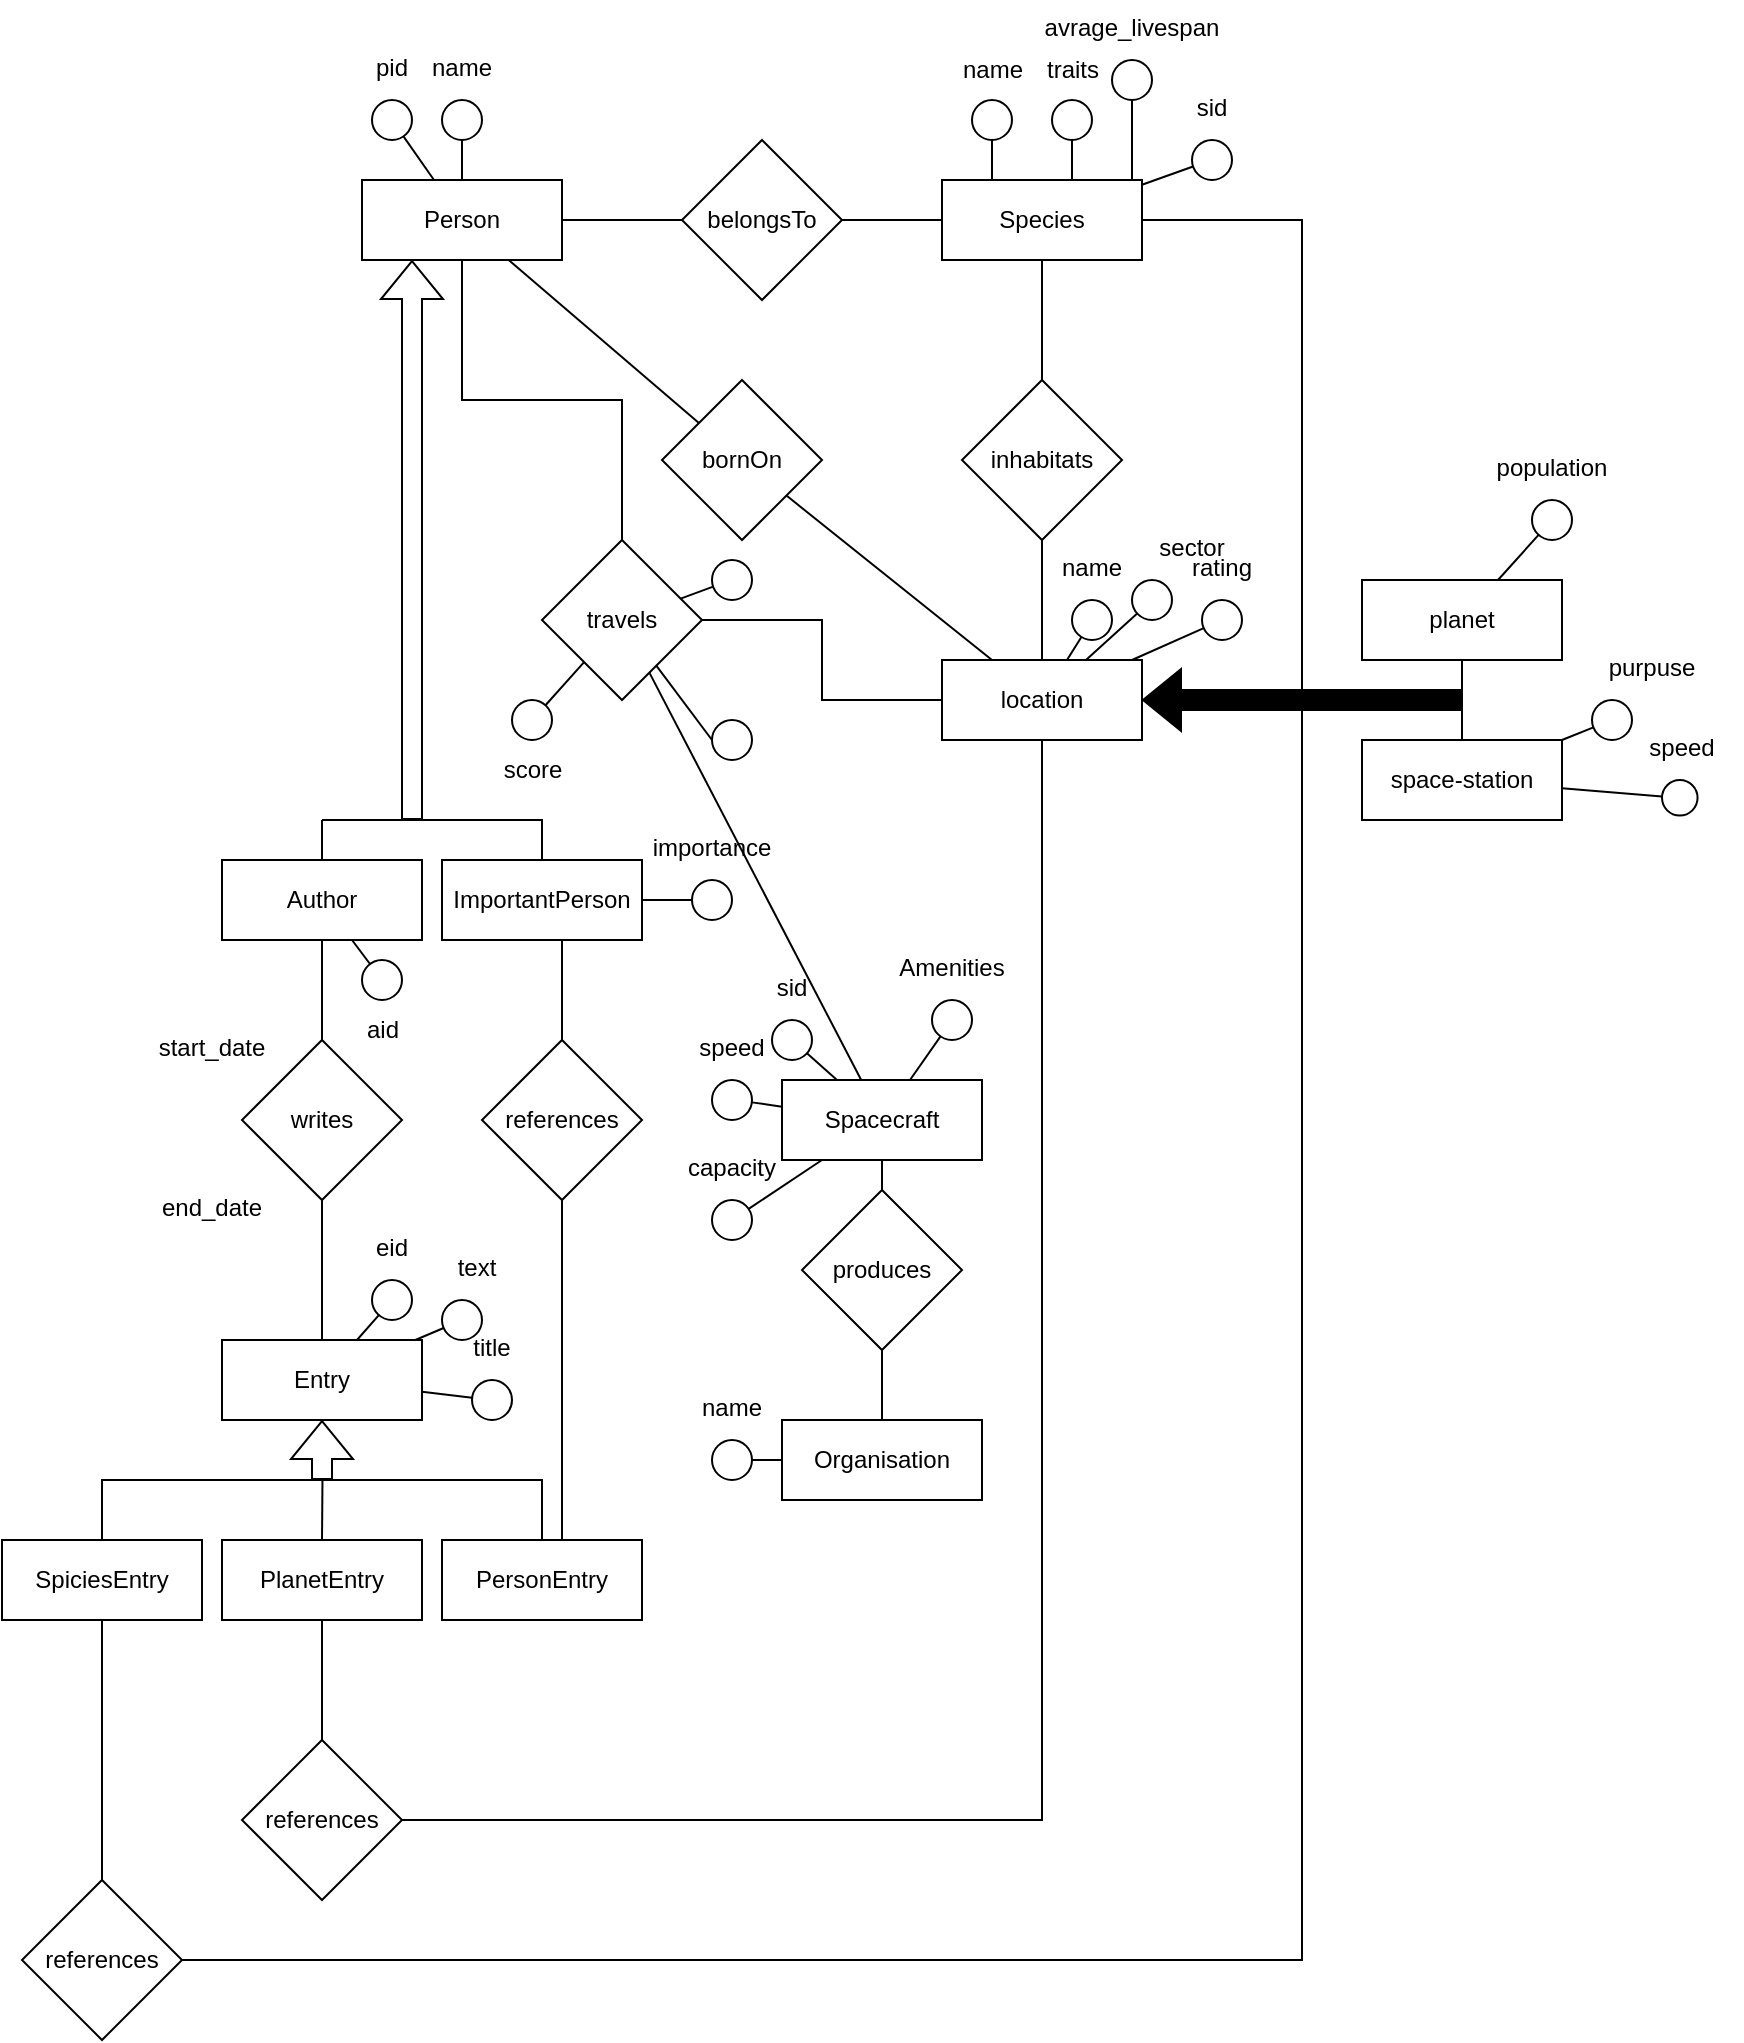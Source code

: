 <mxfile version="24.7.14">
  <diagram name="Page-1" id="EGjIxekPwjg60Np0V5Q-">
    <mxGraphModel dx="2044" dy="831" grid="1" gridSize="10" guides="1" tooltips="1" connect="1" arrows="1" fold="1" page="1" pageScale="1" pageWidth="850" pageHeight="1100" math="0" shadow="0">
      <root>
        <mxCell id="0" />
        <mxCell id="1" parent="0" />
        <mxCell id="11CK9iJi00jFI3J6nmtW-14" value="" style="edgeStyle=orthogonalEdgeStyle;rounded=0;orthogonalLoop=1;jettySize=auto;html=1;fontFamily=Helvetica;fontSize=12;fontColor=default;endArrow=none;endFill=0;" parent="1" source="11CK9iJi00jFI3J6nmtW-12" edge="1">
          <mxGeometry relative="1" as="geometry">
            <mxPoint x="220" y="410" as="targetPoint" />
          </mxGeometry>
        </mxCell>
        <mxCell id="11CK9iJi00jFI3J6nmtW-18" value="" style="edgeStyle=orthogonalEdgeStyle;rounded=0;orthogonalLoop=1;jettySize=auto;html=1;fontFamily=Helvetica;fontSize=12;fontColor=default;endArrow=none;endFill=0;" parent="1" source="11CK9iJi00jFI3J6nmtW-12" target="11CK9iJi00jFI3J6nmtW-17" edge="1">
          <mxGeometry relative="1" as="geometry" />
        </mxCell>
        <mxCell id="11CK9iJi00jFI3J6nmtW-87" value="" style="edgeStyle=none;rounded=0;orthogonalLoop=1;jettySize=auto;html=1;strokeColor=default;align=center;verticalAlign=middle;fontFamily=Helvetica;fontSize=12;fontColor=default;labelBackgroundColor=default;endArrow=none;endFill=0;" parent="1" source="11CK9iJi00jFI3J6nmtW-12" target="11CK9iJi00jFI3J6nmtW-86" edge="1">
          <mxGeometry relative="1" as="geometry" />
        </mxCell>
        <mxCell id="uLevvxUi9zp1wbIo4ASA-21" style="edgeStyle=orthogonalEdgeStyle;rounded=0;orthogonalLoop=1;jettySize=auto;html=1;entryX=0.5;entryY=0;entryDx=0;entryDy=0;endArrow=none;endFill=0;" edge="1" parent="1" source="11CK9iJi00jFI3J6nmtW-12" target="11CK9iJi00jFI3J6nmtW-124">
          <mxGeometry relative="1" as="geometry" />
        </mxCell>
        <mxCell id="11CK9iJi00jFI3J6nmtW-12" value="Person" style="whiteSpace=wrap;html=1;align=center;rounded=0;strokeColor=default;verticalAlign=middle;fontFamily=Helvetica;fontSize=12;fontColor=default;fillColor=default;" parent="1" vertex="1">
          <mxGeometry x="170" y="430" width="100" height="40" as="geometry" />
        </mxCell>
        <mxCell id="11CK9iJi00jFI3J6nmtW-26" value="" style="edgeStyle=orthogonalEdgeStyle;rounded=0;orthogonalLoop=1;jettySize=auto;html=1;fontFamily=Helvetica;fontSize=12;fontColor=default;endArrow=none;endFill=0;" parent="1" source="11CK9iJi00jFI3J6nmtW-16" target="11CK9iJi00jFI3J6nmtW-25" edge="1">
          <mxGeometry relative="1" as="geometry" />
        </mxCell>
        <mxCell id="11CK9iJi00jFI3J6nmtW-16" value="Species" style="whiteSpace=wrap;html=1;align=center;rounded=0;strokeColor=default;verticalAlign=middle;fontFamily=Helvetica;fontSize=12;fontColor=default;fillColor=default;" parent="1" vertex="1">
          <mxGeometry x="460" y="430" width="100" height="40" as="geometry" />
        </mxCell>
        <mxCell id="11CK9iJi00jFI3J6nmtW-19" value="" style="edgeStyle=orthogonalEdgeStyle;rounded=0;orthogonalLoop=1;jettySize=auto;html=1;fontFamily=Helvetica;fontSize=12;fontColor=default;endArrow=none;endFill=0;" parent="1" source="11CK9iJi00jFI3J6nmtW-17" target="11CK9iJi00jFI3J6nmtW-16" edge="1">
          <mxGeometry relative="1" as="geometry" />
        </mxCell>
        <mxCell id="11CK9iJi00jFI3J6nmtW-17" value="belongsTo" style="rhombus;whiteSpace=wrap;html=1;rounded=0;" parent="1" vertex="1">
          <mxGeometry x="330" y="410" width="80" height="80" as="geometry" />
        </mxCell>
        <mxCell id="11CK9iJi00jFI3J6nmtW-20" value="location" style="whiteSpace=wrap;html=1;align=center;rounded=0;strokeColor=default;verticalAlign=middle;fontFamily=Helvetica;fontSize=12;fontColor=default;fillColor=default;" parent="1" vertex="1">
          <mxGeometry x="460" y="670" width="100" height="40" as="geometry" />
        </mxCell>
        <mxCell id="11CK9iJi00jFI3J6nmtW-27" value="" style="edgeStyle=orthogonalEdgeStyle;rounded=0;orthogonalLoop=1;jettySize=auto;html=1;fontFamily=Helvetica;fontSize=12;fontColor=default;endArrow=none;endFill=0;" parent="1" source="11CK9iJi00jFI3J6nmtW-25" target="11CK9iJi00jFI3J6nmtW-20" edge="1">
          <mxGeometry relative="1" as="geometry" />
        </mxCell>
        <mxCell id="11CK9iJi00jFI3J6nmtW-25" value="inhabitats" style="rhombus;whiteSpace=wrap;html=1;rounded=0;" parent="1" vertex="1">
          <mxGeometry x="470" y="530" width="80" height="80" as="geometry" />
        </mxCell>
        <mxCell id="11CK9iJi00jFI3J6nmtW-34" style="edgeStyle=orthogonalEdgeStyle;rounded=0;orthogonalLoop=1;jettySize=auto;html=1;entryX=0.75;entryY=0;entryDx=0;entryDy=0;strokeColor=default;align=center;verticalAlign=middle;fontFamily=Helvetica;fontSize=12;fontColor=default;labelBackgroundColor=default;endArrow=none;endFill=0;" parent="1" target="11CK9iJi00jFI3J6nmtW-16" edge="1">
          <mxGeometry relative="1" as="geometry">
            <mxPoint x="525" y="400" as="sourcePoint" />
            <Array as="points">
              <mxPoint x="525" y="430" />
            </Array>
          </mxGeometry>
        </mxCell>
        <mxCell id="11CK9iJi00jFI3J6nmtW-44" value="" style="group" parent="1" vertex="1" connectable="0">
          <mxGeometry x="460" y="360" width="50" height="50" as="geometry" />
        </mxCell>
        <mxCell id="11CK9iJi00jFI3J6nmtW-41" value="" style="ellipse;whiteSpace=wrap;html=1;aspect=fixed;rounded=0;strokeColor=default;align=center;verticalAlign=middle;fontFamily=Helvetica;fontSize=12;fontColor=default;labelBackgroundColor=default;fillColor=default;" parent="11CK9iJi00jFI3J6nmtW-44" vertex="1">
          <mxGeometry x="15" y="30" width="20" height="20" as="geometry" />
        </mxCell>
        <mxCell id="11CK9iJi00jFI3J6nmtW-43" value="name" style="text;html=1;align=center;verticalAlign=middle;resizable=0;points=[];autosize=1;strokeColor=none;fillColor=none;fontFamily=Helvetica;fontSize=12;fontColor=default;labelBackgroundColor=default;" parent="11CK9iJi00jFI3J6nmtW-44" vertex="1">
          <mxGeometry width="50" height="30" as="geometry" />
        </mxCell>
        <mxCell id="11CK9iJi00jFI3J6nmtW-46" value="" style="group" parent="1" vertex="1" connectable="0">
          <mxGeometry x="500" y="360" width="50" height="50" as="geometry" />
        </mxCell>
        <mxCell id="11CK9iJi00jFI3J6nmtW-47" value="" style="ellipse;whiteSpace=wrap;html=1;aspect=fixed;rounded=0;strokeColor=default;align=center;verticalAlign=middle;fontFamily=Helvetica;fontSize=12;fontColor=default;labelBackgroundColor=default;fillColor=default;" parent="11CK9iJi00jFI3J6nmtW-46" vertex="1">
          <mxGeometry x="15" y="30" width="20" height="20" as="geometry" />
        </mxCell>
        <mxCell id="11CK9iJi00jFI3J6nmtW-48" value="traits" style="text;html=1;align=center;verticalAlign=middle;resizable=0;points=[];autosize=1;strokeColor=none;fillColor=none;fontFamily=Helvetica;fontSize=12;fontColor=default;labelBackgroundColor=default;" parent="11CK9iJi00jFI3J6nmtW-46" vertex="1">
          <mxGeometry width="50" height="30" as="geometry" />
        </mxCell>
        <mxCell id="11CK9iJi00jFI3J6nmtW-57" value="avrage_livespan" style="group" parent="1" vertex="1" connectable="0">
          <mxGeometry x="530" y="340" width="50" height="50" as="geometry" />
        </mxCell>
        <mxCell id="11CK9iJi00jFI3J6nmtW-58" value="" style="ellipse;whiteSpace=wrap;html=1;aspect=fixed;rounded=0;strokeColor=default;align=center;verticalAlign=middle;fontFamily=Helvetica;fontSize=12;fontColor=default;labelBackgroundColor=default;fillColor=default;" parent="11CK9iJi00jFI3J6nmtW-57" vertex="1">
          <mxGeometry x="15" y="30" width="20" height="20" as="geometry" />
        </mxCell>
        <mxCell id="11CK9iJi00jFI3J6nmtW-59" value="" style="edgeStyle=none;rounded=0;orthogonalLoop=1;jettySize=auto;html=1;strokeColor=default;align=center;verticalAlign=middle;fontFamily=Helvetica;fontSize=12;fontColor=default;labelBackgroundColor=default;endArrow=none;endFill=0;entryX=0.25;entryY=0;entryDx=0;entryDy=0;" parent="1" source="11CK9iJi00jFI3J6nmtW-41" target="11CK9iJi00jFI3J6nmtW-16" edge="1">
          <mxGeometry relative="1" as="geometry" />
        </mxCell>
        <mxCell id="11CK9iJi00jFI3J6nmtW-67" style="rounded=0;orthogonalLoop=1;jettySize=auto;html=1;strokeColor=default;align=center;verticalAlign=middle;fontFamily=Helvetica;fontSize=12;fontColor=default;labelBackgroundColor=default;endArrow=none;endFill=0;" parent="1" source="11CK9iJi00jFI3J6nmtW-58" edge="1">
          <mxGeometry relative="1" as="geometry">
            <mxPoint x="555" y="430" as="targetPoint" />
          </mxGeometry>
        </mxCell>
        <mxCell id="11CK9iJi00jFI3J6nmtW-68" value="name" style="group" parent="1" vertex="1" connectable="0">
          <mxGeometry x="195" y="360" width="50" height="50" as="geometry" />
        </mxCell>
        <mxCell id="11CK9iJi00jFI3J6nmtW-69" value="" style="ellipse;whiteSpace=wrap;html=1;aspect=fixed;rounded=0;strokeColor=default;align=center;verticalAlign=middle;fontFamily=Helvetica;fontSize=12;fontColor=default;labelBackgroundColor=default;fillColor=default;" parent="11CK9iJi00jFI3J6nmtW-68" vertex="1">
          <mxGeometry x="15" y="30" width="20" height="20" as="geometry" />
        </mxCell>
        <mxCell id="11CK9iJi00jFI3J6nmtW-71" value="name" style="group" parent="1" vertex="1" connectable="0">
          <mxGeometry x="510" y="610" width="50" height="50" as="geometry" />
        </mxCell>
        <mxCell id="11CK9iJi00jFI3J6nmtW-72" value="" style="ellipse;whiteSpace=wrap;html=1;aspect=fixed;rounded=0;strokeColor=default;align=center;verticalAlign=middle;fontFamily=Helvetica;fontSize=12;fontColor=default;labelBackgroundColor=default;fillColor=default;" parent="11CK9iJi00jFI3J6nmtW-71" vertex="1">
          <mxGeometry x="15" y="30" width="20" height="20" as="geometry" />
        </mxCell>
        <mxCell id="11CK9iJi00jFI3J6nmtW-73" value="" style="edgeStyle=none;rounded=0;orthogonalLoop=1;jettySize=auto;html=1;strokeColor=default;align=center;verticalAlign=middle;fontFamily=Helvetica;fontSize=12;fontColor=default;labelBackgroundColor=default;endArrow=none;endFill=0;" parent="1" source="11CK9iJi00jFI3J6nmtW-72" target="11CK9iJi00jFI3J6nmtW-20" edge="1">
          <mxGeometry relative="1" as="geometry" />
        </mxCell>
        <mxCell id="11CK9iJi00jFI3J6nmtW-74" value="sector" style="group" parent="1" vertex="1" connectable="0">
          <mxGeometry x="540" y="600" width="90" height="100" as="geometry" />
        </mxCell>
        <mxCell id="11CK9iJi00jFI3J6nmtW-75" value="" style="ellipse;whiteSpace=wrap;html=1;aspect=fixed;rounded=0;strokeColor=default;align=center;verticalAlign=middle;fontFamily=Helvetica;fontSize=12;fontColor=default;labelBackgroundColor=default;fillColor=default;" parent="11CK9iJi00jFI3J6nmtW-74" vertex="1">
          <mxGeometry x="15" y="30" width="20" height="20" as="geometry" />
        </mxCell>
        <mxCell id="11CK9iJi00jFI3J6nmtW-83" value="rating" style="group" parent="11CK9iJi00jFI3J6nmtW-74" vertex="1" connectable="0">
          <mxGeometry x="35" y="10" width="50" height="50" as="geometry" />
        </mxCell>
        <mxCell id="11CK9iJi00jFI3J6nmtW-84" value="" style="ellipse;whiteSpace=wrap;html=1;aspect=fixed;rounded=0;strokeColor=default;align=center;verticalAlign=middle;fontFamily=Helvetica;fontSize=12;fontColor=default;labelBackgroundColor=default;fillColor=default;" parent="11CK9iJi00jFI3J6nmtW-83" vertex="1">
          <mxGeometry x="15" y="30" width="20" height="20" as="geometry" />
        </mxCell>
        <mxCell id="11CK9iJi00jFI3J6nmtW-78" style="edgeStyle=none;rounded=0;orthogonalLoop=1;jettySize=auto;html=1;strokeColor=default;align=center;verticalAlign=middle;fontFamily=Helvetica;fontSize=12;fontColor=default;labelBackgroundColor=default;endArrow=none;endFill=0;" parent="1" source="11CK9iJi00jFI3J6nmtW-75" target="11CK9iJi00jFI3J6nmtW-20" edge="1">
          <mxGeometry relative="1" as="geometry" />
        </mxCell>
        <mxCell id="11CK9iJi00jFI3J6nmtW-85" style="edgeStyle=none;rounded=0;orthogonalLoop=1;jettySize=auto;html=1;strokeColor=default;align=center;verticalAlign=middle;fontFamily=Helvetica;fontSize=12;fontColor=default;labelBackgroundColor=default;endArrow=none;endFill=0;" parent="1" source="11CK9iJi00jFI3J6nmtW-84" target="11CK9iJi00jFI3J6nmtW-20" edge="1">
          <mxGeometry relative="1" as="geometry" />
        </mxCell>
        <mxCell id="11CK9iJi00jFI3J6nmtW-88" style="edgeStyle=none;rounded=0;orthogonalLoop=1;jettySize=auto;html=1;strokeColor=default;align=center;verticalAlign=middle;fontFamily=Helvetica;fontSize=12;fontColor=default;labelBackgroundColor=default;endArrow=none;endFill=0;" parent="1" source="11CK9iJi00jFI3J6nmtW-86" target="11CK9iJi00jFI3J6nmtW-20" edge="1">
          <mxGeometry relative="1" as="geometry" />
        </mxCell>
        <mxCell id="11CK9iJi00jFI3J6nmtW-86" value="bornOn" style="rhombus;whiteSpace=wrap;html=1;rounded=0;" parent="1" vertex="1">
          <mxGeometry x="320" y="530" width="80" height="80" as="geometry" />
        </mxCell>
        <mxCell id="11CK9iJi00jFI3J6nmtW-161" value="" style="edgeStyle=none;rounded=0;orthogonalLoop=1;jettySize=auto;html=1;strokeColor=default;align=center;verticalAlign=middle;fontFamily=Helvetica;fontSize=12;fontColor=default;labelBackgroundColor=default;endArrow=none;endFill=0;" parent="1" source="11CK9iJi00jFI3J6nmtW-89" target="11CK9iJi00jFI3J6nmtW-160" edge="1">
          <mxGeometry relative="1" as="geometry" />
        </mxCell>
        <mxCell id="uLevvxUi9zp1wbIo4ASA-20" style="edgeStyle=orthogonalEdgeStyle;rounded=0;orthogonalLoop=1;jettySize=auto;html=1;endArrow=none;endFill=0;" edge="1" parent="1" source="11CK9iJi00jFI3J6nmtW-89">
          <mxGeometry relative="1" as="geometry">
            <mxPoint x="150" y="750" as="targetPoint" />
          </mxGeometry>
        </mxCell>
        <mxCell id="11CK9iJi00jFI3J6nmtW-89" value="Author" style="whiteSpace=wrap;html=1;align=center;rounded=0;strokeColor=default;verticalAlign=middle;fontFamily=Helvetica;fontSize=12;fontColor=default;fillColor=default;" parent="1" vertex="1">
          <mxGeometry x="100" y="770" width="100" height="40" as="geometry" />
        </mxCell>
        <mxCell id="11CK9iJi00jFI3J6nmtW-93" value="" style="edgeStyle=none;rounded=0;orthogonalLoop=1;jettySize=auto;html=1;strokeColor=default;align=center;verticalAlign=middle;fontFamily=Helvetica;fontSize=12;fontColor=default;labelBackgroundColor=default;endArrow=none;endFill=0;exitX=0.25;exitY=1;exitDx=0;exitDy=0;shape=flexArrow;startArrow=block;fillColor=none;" parent="1" source="11CK9iJi00jFI3J6nmtW-12" edge="1">
          <mxGeometry relative="1" as="geometry">
            <mxPoint x="140" y="500" as="sourcePoint" />
            <mxPoint x="195" y="750" as="targetPoint" />
          </mxGeometry>
        </mxCell>
        <mxCell id="11CK9iJi00jFI3J6nmtW-151" style="edgeStyle=none;rounded=0;orthogonalLoop=1;jettySize=auto;html=1;strokeColor=default;align=center;verticalAlign=middle;fontFamily=Helvetica;fontSize=12;fontColor=default;labelBackgroundColor=default;endArrow=none;endFill=0;exitX=0.5;exitY=0;exitDx=0;exitDy=0;" parent="1" source="11CK9iJi00jFI3J6nmtW-94" edge="1">
          <mxGeometry relative="1" as="geometry">
            <mxPoint x="150" y="750" as="targetPoint" />
            <Array as="points">
              <mxPoint x="260" y="750" />
            </Array>
          </mxGeometry>
        </mxCell>
        <mxCell id="11CK9iJi00jFI3J6nmtW-94" value="ImportantPerson" style="whiteSpace=wrap;html=1;align=center;rounded=0;strokeColor=default;verticalAlign=middle;fontFamily=Helvetica;fontSize=12;fontColor=default;fillColor=default;" parent="1" vertex="1">
          <mxGeometry x="210" y="770" width="100" height="40" as="geometry" />
        </mxCell>
        <mxCell id="11CK9iJi00jFI3J6nmtW-98" value="" style="edgeStyle=none;rounded=0;orthogonalLoop=1;jettySize=auto;html=1;strokeColor=default;align=center;verticalAlign=middle;fontFamily=Helvetica;fontSize=12;fontColor=default;labelBackgroundColor=default;endArrow=none;endFill=0;" parent="1" source="11CK9iJi00jFI3J6nmtW-96" target="11CK9iJi00jFI3J6nmtW-97" edge="1">
          <mxGeometry relative="1" as="geometry" />
        </mxCell>
        <mxCell id="11CK9iJi00jFI3J6nmtW-186" value="" style="edgeStyle=none;rounded=0;orthogonalLoop=1;jettySize=auto;html=1;strokeColor=default;align=center;verticalAlign=middle;fontFamily=Helvetica;fontSize=12;fontColor=default;labelBackgroundColor=default;endArrow=none;endFill=0;" parent="1" source="11CK9iJi00jFI3J6nmtW-96" target="11CK9iJi00jFI3J6nmtW-166" edge="1">
          <mxGeometry relative="1" as="geometry" />
        </mxCell>
        <mxCell id="11CK9iJi00jFI3J6nmtW-96" value="Organisation" style="whiteSpace=wrap;html=1;align=center;rounded=0;strokeColor=default;verticalAlign=middle;fontFamily=Helvetica;fontSize=12;fontColor=default;fillColor=default;" parent="1" vertex="1">
          <mxGeometry x="380" y="1050" width="100" height="40" as="geometry" />
        </mxCell>
        <mxCell id="11CK9iJi00jFI3J6nmtW-102" value="" style="edgeStyle=none;rounded=0;orthogonalLoop=1;jettySize=auto;html=1;strokeColor=default;align=center;verticalAlign=middle;fontFamily=Helvetica;fontSize=12;fontColor=default;labelBackgroundColor=default;endArrow=none;endFill=0;entryX=0.5;entryY=0;entryDx=0;entryDy=0;" parent="1" source="11CK9iJi00jFI3J6nmtW-97" target="11CK9iJi00jFI3J6nmtW-122" edge="1">
          <mxGeometry relative="1" as="geometry">
            <mxPoint x="720" y="1000" as="targetPoint" />
          </mxGeometry>
        </mxCell>
        <mxCell id="11CK9iJi00jFI3J6nmtW-97" value="produces" style="rhombus;whiteSpace=wrap;html=1;rounded=0;" parent="1" vertex="1">
          <mxGeometry x="390" y="935" width="80" height="80" as="geometry" />
        </mxCell>
        <mxCell id="11CK9iJi00jFI3J6nmtW-239" style="edgeStyle=none;rounded=0;orthogonalLoop=1;jettySize=auto;html=1;strokeColor=default;align=center;verticalAlign=middle;fontFamily=Helvetica;fontSize=12;fontColor=default;labelBackgroundColor=default;endArrow=none;endFill=0;" parent="1" source="11CK9iJi00jFI3J6nmtW-122" target="11CK9iJi00jFI3J6nmtW-124" edge="1">
          <mxGeometry relative="1" as="geometry" />
        </mxCell>
        <mxCell id="11CK9iJi00jFI3J6nmtW-122" value="Spacecraft" style="whiteSpace=wrap;html=1;align=center;rounded=0;strokeColor=default;verticalAlign=middle;fontFamily=Helvetica;fontSize=12;fontColor=default;fillColor=default;" parent="1" vertex="1">
          <mxGeometry x="380" y="880" width="100" height="40" as="geometry" />
        </mxCell>
        <mxCell id="uLevvxUi9zp1wbIo4ASA-22" style="edgeStyle=orthogonalEdgeStyle;rounded=0;orthogonalLoop=1;jettySize=auto;html=1;endArrow=none;endFill=0;" edge="1" parent="1" source="11CK9iJi00jFI3J6nmtW-124" target="11CK9iJi00jFI3J6nmtW-20">
          <mxGeometry relative="1" as="geometry" />
        </mxCell>
        <mxCell id="11CK9iJi00jFI3J6nmtW-124" value="travels" style="rhombus;whiteSpace=wrap;html=1;rounded=0;" parent="1" vertex="1">
          <mxGeometry x="260" y="610" width="80" height="80" as="geometry" />
        </mxCell>
        <mxCell id="11CK9iJi00jFI3J6nmtW-127" value="start_date" style="group" parent="1" vertex="1" connectable="0">
          <mxGeometry x="70" y="850" width="50" height="50" as="geometry" />
        </mxCell>
        <mxCell id="11CK9iJi00jFI3J6nmtW-128" value="" style="ellipse;whiteSpace=wrap;html=1;aspect=fixed;rounded=0;strokeColor=default;align=center;verticalAlign=middle;fontFamily=Helvetica;fontSize=12;fontColor=default;labelBackgroundColor=default;fillColor=default;" parent="11CK9iJi00jFI3J6nmtW-127" vertex="1">
          <mxGeometry x="275" y="-230" width="20" height="20" as="geometry" />
        </mxCell>
        <mxCell id="11CK9iJi00jFI3J6nmtW-129" value="end_date" style="group" parent="1" vertex="1" connectable="0">
          <mxGeometry x="70" y="930" width="50" height="50" as="geometry" />
        </mxCell>
        <mxCell id="11CK9iJi00jFI3J6nmtW-130" value="" style="ellipse;whiteSpace=wrap;html=1;aspect=fixed;rounded=0;strokeColor=default;align=center;verticalAlign=middle;fontFamily=Helvetica;fontSize=12;fontColor=default;labelBackgroundColor=default;fillColor=default;" parent="11CK9iJi00jFI3J6nmtW-129" vertex="1">
          <mxGeometry x="275" y="-230" width="20" height="20" as="geometry" />
        </mxCell>
        <mxCell id="11CK9iJi00jFI3J6nmtW-132" style="edgeStyle=none;rounded=0;orthogonalLoop=1;jettySize=auto;html=1;exitX=0;exitY=0.5;exitDx=0;exitDy=0;strokeColor=default;align=center;verticalAlign=middle;fontFamily=Helvetica;fontSize=12;fontColor=default;labelBackgroundColor=default;endArrow=none;endFill=0;" parent="1" source="11CK9iJi00jFI3J6nmtW-130" target="11CK9iJi00jFI3J6nmtW-124" edge="1">
          <mxGeometry relative="1" as="geometry" />
        </mxCell>
        <mxCell id="11CK9iJi00jFI3J6nmtW-153" value="sid" style="group" parent="1" vertex="1" connectable="0">
          <mxGeometry x="570" y="380" width="50" height="50" as="geometry" />
        </mxCell>
        <mxCell id="11CK9iJi00jFI3J6nmtW-154" value="" style="ellipse;whiteSpace=wrap;html=1;aspect=fixed;rounded=0;strokeColor=default;align=center;verticalAlign=middle;fontFamily=Helvetica;fontSize=12;fontColor=default;labelBackgroundColor=default;fillColor=default;" parent="11CK9iJi00jFI3J6nmtW-153" vertex="1">
          <mxGeometry x="15" y="30" width="20" height="20" as="geometry" />
        </mxCell>
        <mxCell id="11CK9iJi00jFI3J6nmtW-156" style="edgeStyle=none;rounded=0;orthogonalLoop=1;jettySize=auto;html=1;strokeColor=default;align=center;verticalAlign=middle;fontFamily=Helvetica;fontSize=12;fontColor=default;labelBackgroundColor=default;endArrow=none;endFill=0;" parent="1" source="11CK9iJi00jFI3J6nmtW-154" target="11CK9iJi00jFI3J6nmtW-16" edge="1">
          <mxGeometry relative="1" as="geometry" />
        </mxCell>
        <mxCell id="11CK9iJi00jFI3J6nmtW-157" value="pid" style="group" parent="1" vertex="1" connectable="0">
          <mxGeometry x="160" y="360" width="50" height="50" as="geometry" />
        </mxCell>
        <mxCell id="11CK9iJi00jFI3J6nmtW-158" value="" style="ellipse;whiteSpace=wrap;html=1;aspect=fixed;rounded=0;strokeColor=default;align=center;verticalAlign=middle;fontFamily=Helvetica;fontSize=12;fontColor=default;labelBackgroundColor=default;fillColor=default;" parent="11CK9iJi00jFI3J6nmtW-157" vertex="1">
          <mxGeometry x="15" y="30" width="20" height="20" as="geometry" />
        </mxCell>
        <mxCell id="11CK9iJi00jFI3J6nmtW-159" value="" style="edgeStyle=none;rounded=0;orthogonalLoop=1;jettySize=auto;html=1;strokeColor=default;align=center;verticalAlign=middle;fontFamily=Helvetica;fontSize=12;fontColor=default;labelBackgroundColor=default;endArrow=none;endFill=0;" parent="1" source="11CK9iJi00jFI3J6nmtW-158" target="11CK9iJi00jFI3J6nmtW-12" edge="1">
          <mxGeometry relative="1" as="geometry" />
        </mxCell>
        <mxCell id="11CK9iJi00jFI3J6nmtW-163" value="" style="edgeStyle=none;rounded=0;orthogonalLoop=1;jettySize=auto;html=1;strokeColor=default;align=center;verticalAlign=middle;fontFamily=Helvetica;fontSize=12;fontColor=default;labelBackgroundColor=default;endArrow=none;endFill=0;" parent="1" source="11CK9iJi00jFI3J6nmtW-160" target="11CK9iJi00jFI3J6nmtW-162" edge="1">
          <mxGeometry relative="1" as="geometry" />
        </mxCell>
        <mxCell id="11CK9iJi00jFI3J6nmtW-160" value="writes" style="rhombus;whiteSpace=wrap;html=1;rounded=0;" parent="1" vertex="1">
          <mxGeometry x="110" y="860" width="80" height="80" as="geometry" />
        </mxCell>
        <mxCell id="11CK9iJi00jFI3J6nmtW-178" style="edgeStyle=none;rounded=0;orthogonalLoop=1;jettySize=auto;html=1;strokeColor=default;align=center;verticalAlign=middle;fontFamily=Helvetica;fontSize=12;fontColor=default;labelBackgroundColor=default;endArrow=none;endFill=0;shape=flexArrow;startArrow=block;fillColor=none;" parent="1" source="11CK9iJi00jFI3J6nmtW-162" edge="1">
          <mxGeometry relative="1" as="geometry">
            <mxPoint x="150" y="1080" as="targetPoint" />
          </mxGeometry>
        </mxCell>
        <mxCell id="11CK9iJi00jFI3J6nmtW-162" value="Entry" style="whiteSpace=wrap;html=1;align=center;rounded=0;strokeColor=default;verticalAlign=middle;fontFamily=Helvetica;fontSize=12;fontColor=default;fillColor=default;" parent="1" vertex="1">
          <mxGeometry x="100" y="1010" width="100" height="40" as="geometry" />
        </mxCell>
        <mxCell id="11CK9iJi00jFI3J6nmtW-164" style="edgeStyle=none;rounded=0;orthogonalLoop=1;jettySize=auto;html=1;strokeColor=default;align=center;verticalAlign=middle;fontFamily=Helvetica;fontSize=12;fontColor=default;labelBackgroundColor=default;endArrow=none;endFill=0;" parent="1" source="11CK9iJi00jFI3J6nmtW-128" target="11CK9iJi00jFI3J6nmtW-124" edge="1">
          <mxGeometry relative="1" as="geometry" />
        </mxCell>
        <mxCell id="11CK9iJi00jFI3J6nmtW-165" value="name" style="group" parent="1" vertex="1" connectable="0">
          <mxGeometry x="330" y="1030" width="50" height="50" as="geometry" />
        </mxCell>
        <mxCell id="11CK9iJi00jFI3J6nmtW-166" value="" style="ellipse;whiteSpace=wrap;html=1;aspect=fixed;rounded=0;strokeColor=default;align=center;verticalAlign=middle;fontFamily=Helvetica;fontSize=12;fontColor=default;labelBackgroundColor=default;fillColor=default;" parent="11CK9iJi00jFI3J6nmtW-165" vertex="1">
          <mxGeometry x="15" y="30" width="20" height="20" as="geometry" />
        </mxCell>
        <mxCell id="11CK9iJi00jFI3J6nmtW-210" value="" style="edgeStyle=none;rounded=0;orthogonalLoop=1;jettySize=auto;html=1;strokeColor=default;align=center;verticalAlign=middle;fontFamily=Helvetica;fontSize=12;fontColor=default;labelBackgroundColor=default;endArrow=none;endFill=0;" parent="1" source="11CK9iJi00jFI3J6nmtW-171" target="11CK9iJi00jFI3J6nmtW-209" edge="1">
          <mxGeometry relative="1" as="geometry" />
        </mxCell>
        <mxCell id="11CK9iJi00jFI3J6nmtW-171" value="SpiciesEntry" style="whiteSpace=wrap;html=1;align=center;rounded=0;strokeColor=default;verticalAlign=middle;fontFamily=Helvetica;fontSize=12;fontColor=default;fillColor=default;" parent="1" vertex="1">
          <mxGeometry x="-10" y="1110" width="100" height="40" as="geometry" />
        </mxCell>
        <mxCell id="11CK9iJi00jFI3J6nmtW-176" style="edgeStyle=none;rounded=0;orthogonalLoop=1;jettySize=auto;html=1;exitX=0.5;exitY=0;exitDx=0;exitDy=0;strokeColor=default;align=center;verticalAlign=middle;fontFamily=Helvetica;fontSize=12;fontColor=default;labelBackgroundColor=default;endArrow=none;endFill=0;" parent="1" source="11CK9iJi00jFI3J6nmtW-172" edge="1">
          <mxGeometry relative="1" as="geometry">
            <mxPoint x="150.235" y="1080" as="targetPoint" />
          </mxGeometry>
        </mxCell>
        <mxCell id="11CK9iJi00jFI3J6nmtW-207" value="" style="edgeStyle=none;rounded=0;orthogonalLoop=1;jettySize=auto;html=1;strokeColor=default;align=center;verticalAlign=middle;fontFamily=Helvetica;fontSize=12;fontColor=default;labelBackgroundColor=default;endArrow=none;endFill=0;" parent="1" source="11CK9iJi00jFI3J6nmtW-172" target="11CK9iJi00jFI3J6nmtW-206" edge="1">
          <mxGeometry relative="1" as="geometry" />
        </mxCell>
        <mxCell id="11CK9iJi00jFI3J6nmtW-172" value="PlanetEntry" style="whiteSpace=wrap;html=1;align=center;rounded=0;strokeColor=default;verticalAlign=middle;fontFamily=Helvetica;fontSize=12;fontColor=default;fillColor=default;" parent="1" vertex="1">
          <mxGeometry x="100" y="1110" width="100" height="40" as="geometry" />
        </mxCell>
        <mxCell id="11CK9iJi00jFI3J6nmtW-204" style="edgeStyle=none;rounded=0;orthogonalLoop=1;jettySize=auto;html=1;strokeColor=default;align=center;verticalAlign=middle;fontFamily=Helvetica;fontSize=12;fontColor=default;labelBackgroundColor=default;endArrow=none;endFill=0;" parent="1" target="11CK9iJi00jFI3J6nmtW-203" edge="1">
          <mxGeometry relative="1" as="geometry">
            <mxPoint x="270" y="1110" as="sourcePoint" />
          </mxGeometry>
        </mxCell>
        <mxCell id="11CK9iJi00jFI3J6nmtW-173" value="PersonEntry" style="whiteSpace=wrap;html=1;align=center;rounded=0;strokeColor=default;verticalAlign=middle;fontFamily=Helvetica;fontSize=12;fontColor=default;fillColor=default;" parent="1" vertex="1">
          <mxGeometry x="210" y="1110" width="100" height="40" as="geometry" />
        </mxCell>
        <mxCell id="11CK9iJi00jFI3J6nmtW-175" style="edgeStyle=none;rounded=0;orthogonalLoop=1;jettySize=auto;html=1;exitX=0.5;exitY=0;exitDx=0;exitDy=0;entryX=0.5;entryY=0;entryDx=0;entryDy=0;strokeColor=default;align=center;verticalAlign=middle;fontFamily=Helvetica;fontSize=12;fontColor=default;labelBackgroundColor=default;endArrow=none;endFill=0;" parent="1" source="11CK9iJi00jFI3J6nmtW-171" target="11CK9iJi00jFI3J6nmtW-173" edge="1">
          <mxGeometry relative="1" as="geometry">
            <mxPoint x="-70" y="1110" as="sourcePoint" />
            <Array as="points">
              <mxPoint x="40" y="1080" />
              <mxPoint x="260" y="1080" />
            </Array>
          </mxGeometry>
        </mxCell>
        <mxCell id="11CK9iJi00jFI3J6nmtW-188" value="eid" style="group" parent="1" vertex="1" connectable="0">
          <mxGeometry x="160" y="950" width="50" height="50" as="geometry" />
        </mxCell>
        <mxCell id="11CK9iJi00jFI3J6nmtW-189" value="" style="ellipse;whiteSpace=wrap;html=1;aspect=fixed;rounded=0;strokeColor=default;align=center;verticalAlign=middle;fontFamily=Helvetica;fontSize=12;fontColor=default;labelBackgroundColor=default;fillColor=default;" parent="11CK9iJi00jFI3J6nmtW-188" vertex="1">
          <mxGeometry x="15" y="30" width="20" height="20" as="geometry" />
        </mxCell>
        <mxCell id="11CK9iJi00jFI3J6nmtW-190" value="" style="edgeStyle=none;rounded=0;orthogonalLoop=1;jettySize=auto;html=1;strokeColor=default;align=center;verticalAlign=middle;fontFamily=Helvetica;fontSize=12;fontColor=default;labelBackgroundColor=default;endArrow=none;endFill=0;" parent="1" source="11CK9iJi00jFI3J6nmtW-189" target="11CK9iJi00jFI3J6nmtW-162" edge="1">
          <mxGeometry relative="1" as="geometry" />
        </mxCell>
        <mxCell id="11CK9iJi00jFI3J6nmtW-191" value="text" style="group" parent="1" vertex="1" connectable="0">
          <mxGeometry x="195" y="960" width="65" height="90" as="geometry" />
        </mxCell>
        <mxCell id="11CK9iJi00jFI3J6nmtW-192" value="" style="ellipse;whiteSpace=wrap;html=1;aspect=fixed;rounded=0;strokeColor=default;align=center;verticalAlign=middle;fontFamily=Helvetica;fontSize=12;fontColor=default;labelBackgroundColor=default;fillColor=default;" parent="11CK9iJi00jFI3J6nmtW-191" vertex="1">
          <mxGeometry x="15" y="30" width="20" height="20" as="geometry" />
        </mxCell>
        <mxCell id="11CK9iJi00jFI3J6nmtW-235" value="title" style="group" parent="11CK9iJi00jFI3J6nmtW-191" vertex="1" connectable="0">
          <mxGeometry x="15" y="40" width="50" height="50" as="geometry" />
        </mxCell>
        <mxCell id="11CK9iJi00jFI3J6nmtW-236" value="" style="ellipse;whiteSpace=wrap;html=1;aspect=fixed;rounded=0;strokeColor=default;align=center;verticalAlign=middle;fontFamily=Helvetica;fontSize=12;fontColor=default;labelBackgroundColor=default;fillColor=default;" parent="11CK9iJi00jFI3J6nmtW-235" vertex="1">
          <mxGeometry x="15" y="30" width="20" height="20" as="geometry" />
        </mxCell>
        <mxCell id="11CK9iJi00jFI3J6nmtW-193" style="edgeStyle=none;rounded=0;orthogonalLoop=1;jettySize=auto;html=1;strokeColor=default;align=center;verticalAlign=middle;fontFamily=Helvetica;fontSize=12;fontColor=default;labelBackgroundColor=default;endArrow=none;endFill=0;" parent="1" source="11CK9iJi00jFI3J6nmtW-192" target="11CK9iJi00jFI3J6nmtW-162" edge="1">
          <mxGeometry relative="1" as="geometry" />
        </mxCell>
        <mxCell id="11CK9iJi00jFI3J6nmtW-198" value="importance" style="group" parent="1" vertex="1" connectable="0">
          <mxGeometry x="320" y="750" width="50" height="50" as="geometry" />
        </mxCell>
        <mxCell id="11CK9iJi00jFI3J6nmtW-199" value="" style="ellipse;whiteSpace=wrap;html=1;aspect=fixed;rounded=0;strokeColor=default;align=center;verticalAlign=middle;fontFamily=Helvetica;fontSize=12;fontColor=default;labelBackgroundColor=default;fillColor=default;" parent="11CK9iJi00jFI3J6nmtW-198" vertex="1">
          <mxGeometry x="15" y="30" width="20" height="20" as="geometry" />
        </mxCell>
        <mxCell id="11CK9iJi00jFI3J6nmtW-200" value="" style="edgeStyle=none;rounded=0;orthogonalLoop=1;jettySize=auto;html=1;strokeColor=default;align=center;verticalAlign=middle;fontFamily=Helvetica;fontSize=12;fontColor=default;labelBackgroundColor=default;endArrow=none;endFill=0;" parent="1" source="11CK9iJi00jFI3J6nmtW-199" target="11CK9iJi00jFI3J6nmtW-94" edge="1">
          <mxGeometry relative="1" as="geometry" />
        </mxCell>
        <mxCell id="11CK9iJi00jFI3J6nmtW-205" style="edgeStyle=none;rounded=0;orthogonalLoop=1;jettySize=auto;html=1;strokeColor=default;align=center;verticalAlign=middle;fontFamily=Helvetica;fontSize=12;fontColor=default;labelBackgroundColor=default;endArrow=none;endFill=0;" parent="1" source="11CK9iJi00jFI3J6nmtW-203" edge="1">
          <mxGeometry relative="1" as="geometry">
            <mxPoint x="270" y="810" as="targetPoint" />
          </mxGeometry>
        </mxCell>
        <mxCell id="11CK9iJi00jFI3J6nmtW-203" value="references" style="rhombus;whiteSpace=wrap;html=1;rounded=0;" parent="1" vertex="1">
          <mxGeometry x="230" y="860" width="80" height="80" as="geometry" />
        </mxCell>
        <mxCell id="11CK9iJi00jFI3J6nmtW-208" style="edgeStyle=none;rounded=0;orthogonalLoop=1;jettySize=auto;html=1;strokeColor=default;align=center;verticalAlign=middle;fontFamily=Helvetica;fontSize=12;fontColor=default;labelBackgroundColor=default;endArrow=none;endFill=0;" parent="1" source="11CK9iJi00jFI3J6nmtW-206" target="11CK9iJi00jFI3J6nmtW-20" edge="1">
          <mxGeometry relative="1" as="geometry">
            <Array as="points">
              <mxPoint x="510" y="1250" />
            </Array>
          </mxGeometry>
        </mxCell>
        <mxCell id="11CK9iJi00jFI3J6nmtW-206" value="references" style="rhombus;whiteSpace=wrap;html=1;rounded=0;" parent="1" vertex="1">
          <mxGeometry x="110" y="1210" width="80" height="80" as="geometry" />
        </mxCell>
        <mxCell id="11CK9iJi00jFI3J6nmtW-211" style="edgeStyle=none;rounded=0;orthogonalLoop=1;jettySize=auto;html=1;strokeColor=default;align=center;verticalAlign=middle;fontFamily=Helvetica;fontSize=12;fontColor=default;labelBackgroundColor=default;endArrow=none;endFill=0;" parent="1" source="11CK9iJi00jFI3J6nmtW-209" target="11CK9iJi00jFI3J6nmtW-16" edge="1">
          <mxGeometry relative="1" as="geometry">
            <mxPoint x="650.0" y="940" as="targetPoint" />
            <Array as="points">
              <mxPoint x="640" y="1320" />
              <mxPoint x="640" y="450" />
            </Array>
          </mxGeometry>
        </mxCell>
        <mxCell id="11CK9iJi00jFI3J6nmtW-209" value="references" style="rhombus;whiteSpace=wrap;html=1;rounded=0;" parent="1" vertex="1">
          <mxGeometry y="1280" width="80" height="80" as="geometry" />
        </mxCell>
        <mxCell id="11CK9iJi00jFI3J6nmtW-214" style="edgeStyle=none;rounded=0;orthogonalLoop=1;jettySize=auto;html=1;strokeColor=default;align=center;verticalAlign=middle;fontFamily=Helvetica;fontSize=12;fontColor=default;labelBackgroundColor=default;endArrow=none;endFill=0;" parent="1" source="11CK9iJi00jFI3J6nmtW-213" target="11CK9iJi00jFI3J6nmtW-89" edge="1">
          <mxGeometry relative="1" as="geometry" />
        </mxCell>
        <mxCell id="11CK9iJi00jFI3J6nmtW-213" value="" style="ellipse;whiteSpace=wrap;html=1;aspect=fixed;rounded=0;strokeColor=default;align=center;verticalAlign=middle;fontFamily=Helvetica;fontSize=12;fontColor=default;labelBackgroundColor=default;fillColor=default;" parent="1" vertex="1">
          <mxGeometry x="170" y="820" width="20" height="20" as="geometry" />
        </mxCell>
        <mxCell id="11CK9iJi00jFI3J6nmtW-215" value="aid" style="text;html=1;align=center;verticalAlign=middle;resizable=0;points=[];autosize=1;strokeColor=none;fillColor=none;fontFamily=Helvetica;fontSize=12;fontColor=default;labelBackgroundColor=default;" parent="1" vertex="1">
          <mxGeometry x="160" y="840" width="40" height="30" as="geometry" />
        </mxCell>
        <mxCell id="11CK9iJi00jFI3J6nmtW-221" style="edgeStyle=none;rounded=0;orthogonalLoop=1;jettySize=auto;html=1;strokeColor=default;align=center;verticalAlign=middle;fontFamily=Helvetica;fontSize=12;fontColor=default;labelBackgroundColor=default;endArrow=none;endFill=0;" parent="1" source="11CK9iJi00jFI3J6nmtW-219" target="11CK9iJi00jFI3J6nmtW-124" edge="1">
          <mxGeometry relative="1" as="geometry">
            <mxPoint x="695.385" y="504.615" as="targetPoint" />
          </mxGeometry>
        </mxCell>
        <mxCell id="11CK9iJi00jFI3J6nmtW-219" value="" style="ellipse;whiteSpace=wrap;html=1;aspect=fixed;rounded=0;strokeColor=default;align=center;verticalAlign=middle;fontFamily=Helvetica;fontSize=12;fontColor=default;labelBackgroundColor=default;fillColor=default;" parent="1" vertex="1">
          <mxGeometry x="245" y="690" width="20" height="20" as="geometry" />
        </mxCell>
        <mxCell id="11CK9iJi00jFI3J6nmtW-220" value="score" style="text;html=1;align=center;verticalAlign=middle;resizable=0;points=[];autosize=1;strokeColor=none;fillColor=none;fontFamily=Helvetica;fontSize=12;fontColor=default;labelBackgroundColor=default;" parent="1" vertex="1">
          <mxGeometry x="230" y="710" width="50" height="30" as="geometry" />
        </mxCell>
        <mxCell id="11CK9iJi00jFI3J6nmtW-222" value="sid" style="group" parent="1" vertex="1" connectable="0">
          <mxGeometry x="360" y="820" width="50" height="50" as="geometry" />
        </mxCell>
        <mxCell id="11CK9iJi00jFI3J6nmtW-223" value="" style="ellipse;whiteSpace=wrap;html=1;aspect=fixed;rounded=0;strokeColor=default;align=center;verticalAlign=middle;fontFamily=Helvetica;fontSize=12;fontColor=default;labelBackgroundColor=default;fillColor=default;" parent="11CK9iJi00jFI3J6nmtW-222" vertex="1">
          <mxGeometry x="15" y="30" width="20" height="20" as="geometry" />
        </mxCell>
        <mxCell id="11CK9iJi00jFI3J6nmtW-224" style="edgeStyle=none;rounded=0;orthogonalLoop=1;jettySize=auto;html=1;strokeColor=default;align=center;verticalAlign=middle;fontFamily=Helvetica;fontSize=12;fontColor=default;labelBackgroundColor=default;endArrow=none;endFill=0;" parent="1" source="11CK9iJi00jFI3J6nmtW-223" target="11CK9iJi00jFI3J6nmtW-122" edge="1">
          <mxGeometry relative="1" as="geometry" />
        </mxCell>
        <mxCell id="11CK9iJi00jFI3J6nmtW-225" value="speed" style="group" parent="1" vertex="1" connectable="0">
          <mxGeometry x="330" y="850" width="50" height="50" as="geometry" />
        </mxCell>
        <mxCell id="11CK9iJi00jFI3J6nmtW-226" value="" style="ellipse;whiteSpace=wrap;html=1;aspect=fixed;rounded=0;strokeColor=default;align=center;verticalAlign=middle;fontFamily=Helvetica;fontSize=12;fontColor=default;labelBackgroundColor=default;fillColor=default;" parent="11CK9iJi00jFI3J6nmtW-225" vertex="1">
          <mxGeometry x="15" y="30" width="20" height="20" as="geometry" />
        </mxCell>
        <mxCell id="11CK9iJi00jFI3J6nmtW-227" style="edgeStyle=none;rounded=0;orthogonalLoop=1;jettySize=auto;html=1;strokeColor=default;align=center;verticalAlign=middle;fontFamily=Helvetica;fontSize=12;fontColor=default;labelBackgroundColor=default;endArrow=none;endFill=0;" parent="1" source="11CK9iJi00jFI3J6nmtW-226" target="11CK9iJi00jFI3J6nmtW-122" edge="1">
          <mxGeometry relative="1" as="geometry" />
        </mxCell>
        <mxCell id="11CK9iJi00jFI3J6nmtW-228" value="capacity" style="group" parent="1" vertex="1" connectable="0">
          <mxGeometry x="330" y="910" width="50" height="50" as="geometry" />
        </mxCell>
        <mxCell id="11CK9iJi00jFI3J6nmtW-229" value="" style="ellipse;whiteSpace=wrap;html=1;aspect=fixed;rounded=0;strokeColor=default;align=center;verticalAlign=middle;fontFamily=Helvetica;fontSize=12;fontColor=default;labelBackgroundColor=default;fillColor=default;" parent="11CK9iJi00jFI3J6nmtW-228" vertex="1">
          <mxGeometry x="15" y="30" width="20" height="20" as="geometry" />
        </mxCell>
        <mxCell id="11CK9iJi00jFI3J6nmtW-230" style="edgeStyle=none;rounded=0;orthogonalLoop=1;jettySize=auto;html=1;strokeColor=default;align=center;verticalAlign=middle;fontFamily=Helvetica;fontSize=12;fontColor=default;labelBackgroundColor=default;endArrow=none;endFill=0;" parent="1" source="11CK9iJi00jFI3J6nmtW-229" target="11CK9iJi00jFI3J6nmtW-122" edge="1">
          <mxGeometry relative="1" as="geometry" />
        </mxCell>
        <mxCell id="11CK9iJi00jFI3J6nmtW-231" value="Amenities" style="group" parent="1" vertex="1" connectable="0">
          <mxGeometry x="440" y="810" width="50" height="50" as="geometry" />
        </mxCell>
        <mxCell id="11CK9iJi00jFI3J6nmtW-232" value="" style="ellipse;whiteSpace=wrap;html=1;aspect=fixed;rounded=0;strokeColor=default;align=center;verticalAlign=middle;fontFamily=Helvetica;fontSize=12;fontColor=default;labelBackgroundColor=default;fillColor=default;" parent="11CK9iJi00jFI3J6nmtW-231" vertex="1">
          <mxGeometry x="15" y="30" width="20" height="20" as="geometry" />
        </mxCell>
        <mxCell id="11CK9iJi00jFI3J6nmtW-233" style="edgeStyle=none;rounded=0;orthogonalLoop=1;jettySize=auto;html=1;strokeColor=default;align=center;verticalAlign=middle;fontFamily=Helvetica;fontSize=12;fontColor=default;labelBackgroundColor=default;endArrow=none;endFill=0;" parent="1" source="11CK9iJi00jFI3J6nmtW-232" target="11CK9iJi00jFI3J6nmtW-122" edge="1">
          <mxGeometry relative="1" as="geometry" />
        </mxCell>
        <mxCell id="11CK9iJi00jFI3J6nmtW-237" style="edgeStyle=none;rounded=0;orthogonalLoop=1;jettySize=auto;html=1;strokeColor=default;align=center;verticalAlign=middle;fontFamily=Helvetica;fontSize=12;fontColor=default;labelBackgroundColor=default;endArrow=none;endFill=0;" parent="1" source="11CK9iJi00jFI3J6nmtW-236" target="11CK9iJi00jFI3J6nmtW-162" edge="1">
          <mxGeometry relative="1" as="geometry">
            <mxPoint x="140" y="1040" as="targetPoint" />
          </mxGeometry>
        </mxCell>
        <mxCell id="uLevvxUi9zp1wbIo4ASA-3" value="" style="edgeStyle=orthogonalEdgeStyle;rounded=0;orthogonalLoop=1;jettySize=auto;html=1;endArrow=none;endFill=0;" edge="1" parent="1" source="uLevvxUi9zp1wbIo4ASA-1" target="uLevvxUi9zp1wbIo4ASA-2">
          <mxGeometry relative="1" as="geometry" />
        </mxCell>
        <mxCell id="uLevvxUi9zp1wbIo4ASA-1" value="planet" style="whiteSpace=wrap;html=1;align=center;rounded=0;strokeColor=default;verticalAlign=middle;fontFamily=Helvetica;fontSize=12;fontColor=default;fillColor=default;" vertex="1" parent="1">
          <mxGeometry x="670" y="630" width="100" height="40" as="geometry" />
        </mxCell>
        <mxCell id="uLevvxUi9zp1wbIo4ASA-2" value="space-station" style="whiteSpace=wrap;html=1;align=center;rounded=0;strokeColor=default;verticalAlign=middle;fontFamily=Helvetica;fontSize=12;fontColor=default;fillColor=default;" vertex="1" parent="1">
          <mxGeometry x="670" y="710" width="100" height="40" as="geometry" />
        </mxCell>
        <mxCell id="uLevvxUi9zp1wbIo4ASA-5" value="" style="shape=flexArrow;endArrow=classic;html=1;rounded=0;fillColor=#000000;" edge="1" parent="1" target="11CK9iJi00jFI3J6nmtW-20">
          <mxGeometry width="50" height="50" relative="1" as="geometry">
            <mxPoint x="720" y="690" as="sourcePoint" />
            <mxPoint x="320" y="930" as="targetPoint" />
          </mxGeometry>
        </mxCell>
        <mxCell id="uLevvxUi9zp1wbIo4ASA-6" value="purpuse" style="group" vertex="1" connectable="0" parent="1">
          <mxGeometry x="770" y="660" width="90" height="100" as="geometry" />
        </mxCell>
        <mxCell id="uLevvxUi9zp1wbIo4ASA-7" value="" style="ellipse;whiteSpace=wrap;html=1;aspect=fixed;rounded=0;strokeColor=default;align=center;verticalAlign=middle;fontFamily=Helvetica;fontSize=12;fontColor=default;labelBackgroundColor=default;fillColor=default;" vertex="1" parent="uLevvxUi9zp1wbIo4ASA-6">
          <mxGeometry x="15" y="30" width="20" height="20" as="geometry" />
        </mxCell>
        <mxCell id="uLevvxUi9zp1wbIo4ASA-8" value="speed" style="group" vertex="1" connectable="0" parent="uLevvxUi9zp1wbIo4ASA-6">
          <mxGeometry x="35" y="40" width="50" height="50" as="geometry" />
        </mxCell>
        <mxCell id="uLevvxUi9zp1wbIo4ASA-9" value="" style="ellipse;whiteSpace=wrap;html=1;aspect=fixed;rounded=0;strokeColor=default;align=center;verticalAlign=middle;fontFamily=Helvetica;fontSize=12;fontColor=default;labelBackgroundColor=default;fillColor=default;" vertex="1" parent="uLevvxUi9zp1wbIo4ASA-8">
          <mxGeometry x="15" y="30" width="17.778" height="17.778" as="geometry" />
        </mxCell>
        <mxCell id="uLevvxUi9zp1wbIo4ASA-15" style="rounded=0;orthogonalLoop=1;jettySize=auto;html=1;endArrow=none;endFill=0;" edge="1" parent="1" source="uLevvxUi9zp1wbIo4ASA-9" target="uLevvxUi9zp1wbIo4ASA-2">
          <mxGeometry relative="1" as="geometry" />
        </mxCell>
        <mxCell id="uLevvxUi9zp1wbIo4ASA-16" style="rounded=0;orthogonalLoop=1;jettySize=auto;html=1;endArrow=none;endFill=0;" edge="1" parent="1" source="uLevvxUi9zp1wbIo4ASA-7" target="uLevvxUi9zp1wbIo4ASA-2">
          <mxGeometry relative="1" as="geometry" />
        </mxCell>
        <mxCell id="uLevvxUi9zp1wbIo4ASA-17" value="population" style="group" vertex="1" connectable="0" parent="1">
          <mxGeometry x="740" y="560" width="50" height="50" as="geometry" />
        </mxCell>
        <mxCell id="uLevvxUi9zp1wbIo4ASA-18" value="" style="ellipse;whiteSpace=wrap;html=1;aspect=fixed;rounded=0;strokeColor=default;align=center;verticalAlign=middle;fontFamily=Helvetica;fontSize=12;fontColor=default;labelBackgroundColor=default;fillColor=default;" vertex="1" parent="uLevvxUi9zp1wbIo4ASA-17">
          <mxGeometry x="15" y="30" width="20" height="20" as="geometry" />
        </mxCell>
        <mxCell id="uLevvxUi9zp1wbIo4ASA-19" style="rounded=0;orthogonalLoop=1;jettySize=auto;html=1;endArrow=none;endFill=0;" edge="1" parent="1" source="uLevvxUi9zp1wbIo4ASA-18" target="uLevvxUi9zp1wbIo4ASA-1">
          <mxGeometry relative="1" as="geometry" />
        </mxCell>
      </root>
    </mxGraphModel>
  </diagram>
</mxfile>
